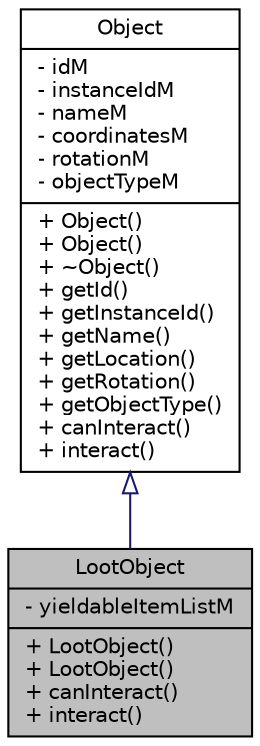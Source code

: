 digraph "LootObject"
{
 // LATEX_PDF_SIZE
  edge [fontname="Helvetica",fontsize="10",labelfontname="Helvetica",labelfontsize="10"];
  node [fontname="Helvetica",fontsize="10",shape=record];
  Node1 [label="{LootObject\n|- yieldableItemListM\l|+ LootObject()\l+ LootObject()\l+ canInteract()\l+ interact()\l}",height=0.2,width=0.4,color="black", fillcolor="grey75", style="filled", fontcolor="black",tooltip="Represents an object that can be looted."];
  Node2 -> Node1 [dir="back",color="midnightblue",fontsize="10",style="solid",arrowtail="onormal",fontname="Helvetica"];
  Node2 [label="{Object\n|- idM\l- instanceIdM\l- nameM\l- coordinatesM\l- rotationM\l- objectTypeM\l|+ Object()\l+ Object()\l+ ~Object()\l+ getId()\l+ getInstanceId()\l+ getName()\l+ getLocation()\l+ getRotation()\l+ getObjectType()\l+ canInteract()\l+ interact()\l}",height=0.2,width=0.4,color="black", fillcolor="white", style="filled",URL="$classObject.html",tooltip="Represents generic object in the game world."];
}
